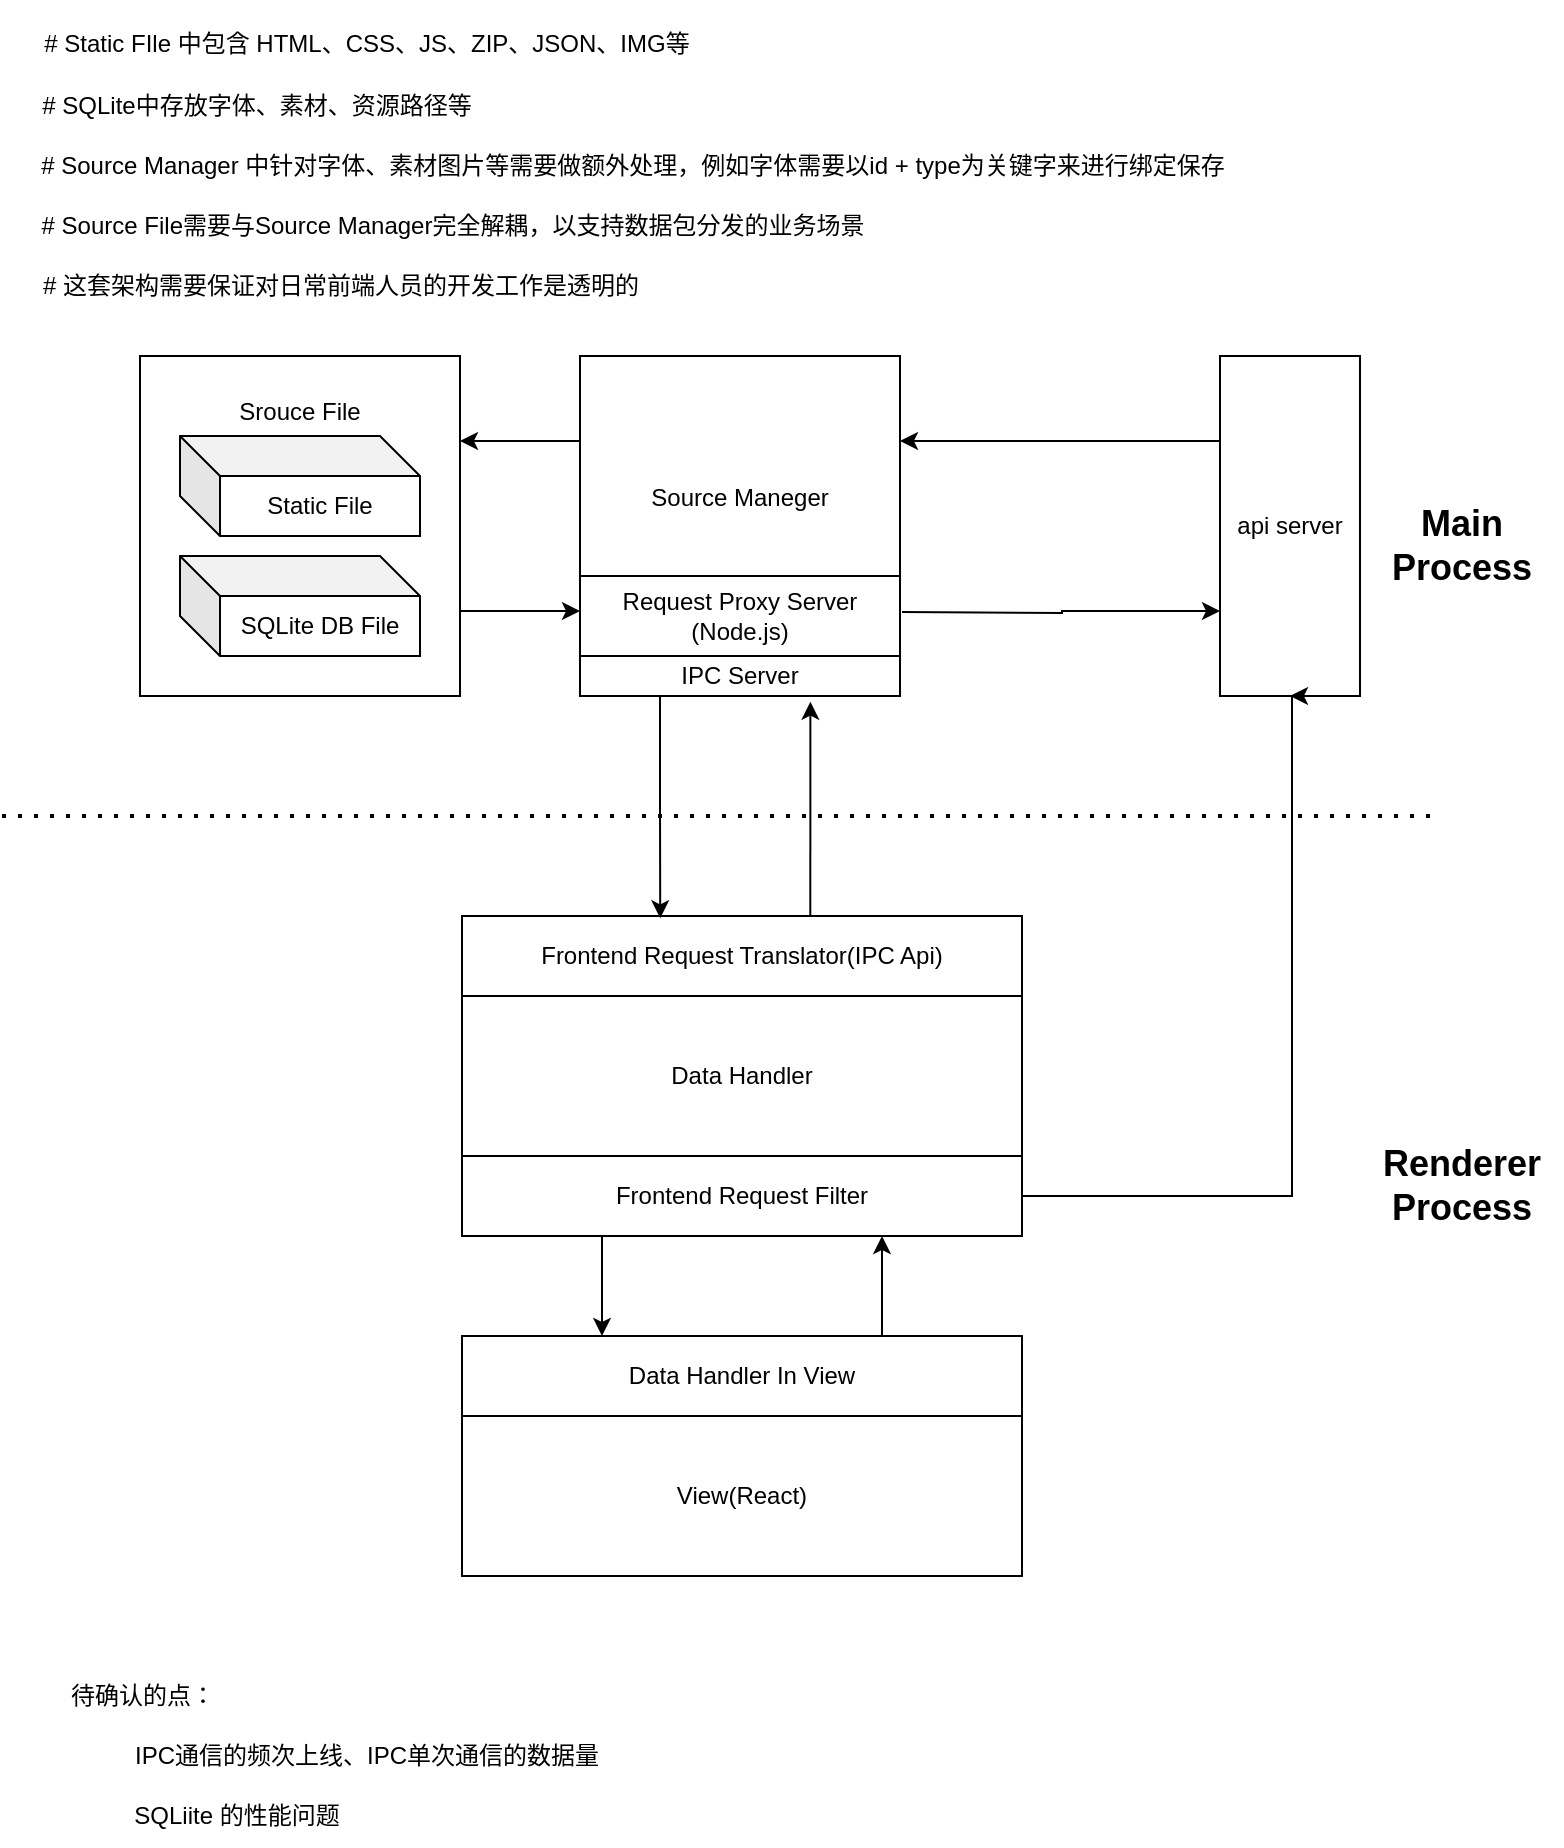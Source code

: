 <mxfile version="20.4.0" type="github">
  <diagram id="prtHgNgQTEPvFCAcTncT" name="Page-1">
    <mxGraphModel dx="1422" dy="787" grid="0" gridSize="10" guides="1" tooltips="1" connect="1" arrows="1" fold="1" page="1" pageScale="1" pageWidth="827" pageHeight="1169" math="0" shadow="0">
      <root>
        <mxCell id="0" />
        <mxCell id="1" parent="0" />
        <mxCell id="aQXGcBQVBR7q9q05tRQI-16" style="edgeStyle=orthogonalEdgeStyle;rounded=0;orthogonalLoop=1;jettySize=auto;html=1;exitX=1;exitY=0.75;exitDx=0;exitDy=0;entryX=0;entryY=0.75;entryDx=0;entryDy=0;" edge="1" parent="1" source="aQXGcBQVBR7q9q05tRQI-2" target="aQXGcBQVBR7q9q05tRQI-3">
          <mxGeometry relative="1" as="geometry" />
        </mxCell>
        <mxCell id="aQXGcBQVBR7q9q05tRQI-2" value="Srouce File&lt;br&gt;&lt;br&gt;&lt;br&gt;&lt;br&gt;&lt;br&gt;&lt;br&gt;&lt;br&gt;&lt;br&gt;&lt;br&gt;" style="rounded=0;whiteSpace=wrap;html=1;" vertex="1" parent="1">
          <mxGeometry x="109" y="240" width="160" height="170" as="geometry" />
        </mxCell>
        <mxCell id="aQXGcBQVBR7q9q05tRQI-15" style="edgeStyle=orthogonalEdgeStyle;rounded=0;orthogonalLoop=1;jettySize=auto;html=1;exitX=0;exitY=0.25;exitDx=0;exitDy=0;entryX=1;entryY=0.25;entryDx=0;entryDy=0;" edge="1" parent="1" source="aQXGcBQVBR7q9q05tRQI-3" target="aQXGcBQVBR7q9q05tRQI-2">
          <mxGeometry relative="1" as="geometry" />
        </mxCell>
        <mxCell id="aQXGcBQVBR7q9q05tRQI-18" style="edgeStyle=orthogonalEdgeStyle;rounded=0;orthogonalLoop=1;jettySize=auto;html=1;entryX=0;entryY=0.75;entryDx=0;entryDy=0;startArrow=none;" edge="1" parent="1" target="aQXGcBQVBR7q9q05tRQI-4">
          <mxGeometry relative="1" as="geometry">
            <mxPoint x="490" y="368" as="sourcePoint" />
          </mxGeometry>
        </mxCell>
        <mxCell id="aQXGcBQVBR7q9q05tRQI-3" value="Source Maneger&lt;br&gt;&lt;br&gt;&lt;br&gt;" style="rounded=0;whiteSpace=wrap;html=1;" vertex="1" parent="1">
          <mxGeometry x="329" y="240" width="160" height="170" as="geometry" />
        </mxCell>
        <mxCell id="aQXGcBQVBR7q9q05tRQI-17" style="edgeStyle=orthogonalEdgeStyle;rounded=0;orthogonalLoop=1;jettySize=auto;html=1;exitX=0;exitY=0.25;exitDx=0;exitDy=0;entryX=1;entryY=0.25;entryDx=0;entryDy=0;" edge="1" parent="1" source="aQXGcBQVBR7q9q05tRQI-4" target="aQXGcBQVBR7q9q05tRQI-3">
          <mxGeometry relative="1" as="geometry" />
        </mxCell>
        <mxCell id="aQXGcBQVBR7q9q05tRQI-4" value="api server" style="rounded=0;whiteSpace=wrap;html=1;" vertex="1" parent="1">
          <mxGeometry x="649" y="240" width="70" height="170" as="geometry" />
        </mxCell>
        <mxCell id="aQXGcBQVBR7q9q05tRQI-44" style="edgeStyle=orthogonalEdgeStyle;rounded=0;orthogonalLoop=1;jettySize=auto;html=1;exitX=0.622;exitY=-0.012;exitDx=0;exitDy=0;entryX=0.72;entryY=1.142;entryDx=0;entryDy=0;entryPerimeter=0;fontSize=12;exitPerimeter=0;" edge="1" parent="1" source="aQXGcBQVBR7q9q05tRQI-7" target="aQXGcBQVBR7q9q05tRQI-26">
          <mxGeometry relative="1" as="geometry" />
        </mxCell>
        <mxCell id="aQXGcBQVBR7q9q05tRQI-7" value="Frontend Request Translator(IPC Api)" style="rounded=0;whiteSpace=wrap;html=1;" vertex="1" parent="1">
          <mxGeometry x="270" y="520" width="280" height="40" as="geometry" />
        </mxCell>
        <mxCell id="aQXGcBQVBR7q9q05tRQI-8" value="&lt;span style=&quot;background-color: rgb(255, 255, 255);&quot;&gt;Data Handler&lt;/span&gt;" style="rounded=0;whiteSpace=wrap;html=1;" vertex="1" parent="1">
          <mxGeometry x="270" y="560" width="280" height="80" as="geometry" />
        </mxCell>
        <mxCell id="aQXGcBQVBR7q9q05tRQI-13" style="edgeStyle=orthogonalEdgeStyle;rounded=0;orthogonalLoop=1;jettySize=auto;html=1;exitX=1;exitY=0.5;exitDx=0;exitDy=0;entryX=0.5;entryY=1;entryDx=0;entryDy=0;" edge="1" parent="1" source="aQXGcBQVBR7q9q05tRQI-9" target="aQXGcBQVBR7q9q05tRQI-4">
          <mxGeometry relative="1" as="geometry">
            <Array as="points">
              <mxPoint x="685" y="660" />
            </Array>
          </mxGeometry>
        </mxCell>
        <mxCell id="aQXGcBQVBR7q9q05tRQI-21" style="edgeStyle=orthogonalEdgeStyle;rounded=0;orthogonalLoop=1;jettySize=auto;html=1;exitX=0.25;exitY=1;exitDx=0;exitDy=0;entryX=0.25;entryY=0;entryDx=0;entryDy=0;" edge="1" parent="1" source="aQXGcBQVBR7q9q05tRQI-9" target="aQXGcBQVBR7q9q05tRQI-10">
          <mxGeometry relative="1" as="geometry" />
        </mxCell>
        <mxCell id="aQXGcBQVBR7q9q05tRQI-9" value="Frontend Request Filter" style="rounded=0;whiteSpace=wrap;html=1;" vertex="1" parent="1">
          <mxGeometry x="270" y="640" width="280" height="40" as="geometry" />
        </mxCell>
        <mxCell id="aQXGcBQVBR7q9q05tRQI-22" style="edgeStyle=orthogonalEdgeStyle;rounded=0;orthogonalLoop=1;jettySize=auto;html=1;exitX=0.75;exitY=0;exitDx=0;exitDy=0;entryX=0.75;entryY=1;entryDx=0;entryDy=0;" edge="1" parent="1" source="aQXGcBQVBR7q9q05tRQI-10" target="aQXGcBQVBR7q9q05tRQI-9">
          <mxGeometry relative="1" as="geometry" />
        </mxCell>
        <mxCell id="aQXGcBQVBR7q9q05tRQI-10" value="Data Handler In View" style="rounded=0;whiteSpace=wrap;html=1;" vertex="1" parent="1">
          <mxGeometry x="270" y="730" width="280" height="40" as="geometry" />
        </mxCell>
        <mxCell id="aQXGcBQVBR7q9q05tRQI-11" value="&lt;span style=&quot;background-color: rgb(255, 255, 255);&quot;&gt;View(React)&lt;/span&gt;" style="rounded=0;whiteSpace=wrap;html=1;" vertex="1" parent="1">
          <mxGeometry x="270" y="770" width="280" height="80" as="geometry" />
        </mxCell>
        <mxCell id="aQXGcBQVBR7q9q05tRQI-23" value="SQLite DB File" style="shape=cube;whiteSpace=wrap;html=1;boundedLbl=1;backgroundOutline=1;darkOpacity=0.05;darkOpacity2=0.1;" vertex="1" parent="1">
          <mxGeometry x="129" y="340" width="120" height="50" as="geometry" />
        </mxCell>
        <mxCell id="aQXGcBQVBR7q9q05tRQI-24" value="Static File" style="shape=cube;whiteSpace=wrap;html=1;boundedLbl=1;backgroundOutline=1;darkOpacity=0.05;darkOpacity2=0.1;" vertex="1" parent="1">
          <mxGeometry x="129" y="280" width="120" height="50" as="geometry" />
        </mxCell>
        <mxCell id="aQXGcBQVBR7q9q05tRQI-43" style="edgeStyle=orthogonalEdgeStyle;rounded=0;orthogonalLoop=1;jettySize=auto;html=1;exitX=0.25;exitY=1;exitDx=0;exitDy=0;entryX=0.354;entryY=0.029;entryDx=0;entryDy=0;entryPerimeter=0;fontSize=12;" edge="1" parent="1" source="aQXGcBQVBR7q9q05tRQI-26" target="aQXGcBQVBR7q9q05tRQI-7">
          <mxGeometry relative="1" as="geometry" />
        </mxCell>
        <mxCell id="aQXGcBQVBR7q9q05tRQI-26" value="IPC Server" style="rounded=0;whiteSpace=wrap;html=1;" vertex="1" parent="1">
          <mxGeometry x="329" y="390" width="160" height="20" as="geometry" />
        </mxCell>
        <mxCell id="aQXGcBQVBR7q9q05tRQI-27" value="" style="endArrow=none;dashed=1;html=1;dashPattern=1 3;strokeWidth=2;rounded=0;" edge="1" parent="1">
          <mxGeometry width="50" height="50" relative="1" as="geometry">
            <mxPoint x="40" y="470" as="sourcePoint" />
            <mxPoint x="760" y="470" as="targetPoint" />
          </mxGeometry>
        </mxCell>
        <mxCell id="aQXGcBQVBR7q9q05tRQI-28" value="&lt;b&gt;&lt;font style=&quot;font-size: 18px;&quot;&gt;Main Process&lt;/font&gt;&lt;/b&gt;" style="text;html=1;strokeColor=none;fillColor=none;align=center;verticalAlign=middle;whiteSpace=wrap;rounded=0;" vertex="1" parent="1">
          <mxGeometry x="720" y="320" width="100" height="30" as="geometry" />
        </mxCell>
        <mxCell id="aQXGcBQVBR7q9q05tRQI-29" value="&lt;b&gt;&lt;font style=&quot;font-size: 18px;&quot;&gt;Renderer Process&lt;/font&gt;&lt;/b&gt;" style="text;html=1;strokeColor=none;fillColor=none;align=center;verticalAlign=middle;whiteSpace=wrap;rounded=0;" vertex="1" parent="1">
          <mxGeometry x="720" y="640" width="100" height="30" as="geometry" />
        </mxCell>
        <mxCell id="aQXGcBQVBR7q9q05tRQI-30" value="&lt;font style=&quot;font-size: 12px;&quot;&gt;# Static FIle 中包含 HTML、CSS、JS、ZIP、JSON、IMG等&lt;/font&gt;" style="text;html=1;align=center;verticalAlign=middle;resizable=0;points=[];autosize=1;strokeColor=none;fillColor=none;fontSize=18;" vertex="1" parent="1">
          <mxGeometry x="47" y="62" width="350" height="40" as="geometry" />
        </mxCell>
        <mxCell id="aQXGcBQVBR7q9q05tRQI-31" value="# SQLite中存放字体、素材、资源路径等" style="text;html=1;align=center;verticalAlign=middle;resizable=0;points=[];autosize=1;strokeColor=none;fillColor=none;fontSize=12;" vertex="1" parent="1">
          <mxGeometry x="47" y="100" width="240" height="30" as="geometry" />
        </mxCell>
        <mxCell id="aQXGcBQVBR7q9q05tRQI-32" value="# Source Manager 中针对字体、素材图片等需要做额外处理，例如字体需要以id + type为关键字来进行绑定保存" style="text;html=1;align=center;verticalAlign=middle;resizable=0;points=[];autosize=1;strokeColor=none;fillColor=none;fontSize=12;" vertex="1" parent="1">
          <mxGeometry x="45" y="130" width="620" height="30" as="geometry" />
        </mxCell>
        <mxCell id="aQXGcBQVBR7q9q05tRQI-33" value="# Source File需要与Source Manager完全解耦，以支持数据包分发的业务场景" style="text;html=1;align=center;verticalAlign=middle;resizable=0;points=[];autosize=1;strokeColor=none;fillColor=none;fontSize=12;" vertex="1" parent="1">
          <mxGeometry x="50" y="160" width="430" height="30" as="geometry" />
        </mxCell>
        <mxCell id="aQXGcBQVBR7q9q05tRQI-34" value="待确认的点：" style="text;html=1;align=center;verticalAlign=middle;resizable=0;points=[];autosize=1;strokeColor=none;fillColor=none;fontSize=12;" vertex="1" parent="1">
          <mxGeometry x="60" y="895" width="100" height="30" as="geometry" />
        </mxCell>
        <mxCell id="aQXGcBQVBR7q9q05tRQI-35" value="IPC通信的频次上线、IPC单次通信的数据量" style="text;html=1;align=center;verticalAlign=middle;resizable=0;points=[];autosize=1;strokeColor=none;fillColor=none;fontSize=12;" vertex="1" parent="1">
          <mxGeometry x="92" y="925" width="260" height="30" as="geometry" />
        </mxCell>
        <mxCell id="aQXGcBQVBR7q9q05tRQI-37" value="SQLiite 的性能问题" style="text;html=1;align=center;verticalAlign=middle;resizable=0;points=[];autosize=1;strokeColor=none;fillColor=none;fontSize=12;" vertex="1" parent="1">
          <mxGeometry x="92" y="955" width="130" height="30" as="geometry" />
        </mxCell>
        <mxCell id="aQXGcBQVBR7q9q05tRQI-38" value="# 这套架构需要保证对日常前端人员的开发工作是透明的" style="text;html=1;align=center;verticalAlign=middle;resizable=0;points=[];autosize=1;strokeColor=none;fillColor=none;fontSize=12;" vertex="1" parent="1">
          <mxGeometry x="49" y="190" width="320" height="30" as="geometry" />
        </mxCell>
        <mxCell id="aQXGcBQVBR7q9q05tRQI-39" value="Request Proxy Server (Node.js)" style="rounded=0;whiteSpace=wrap;html=1;fontSize=12;" vertex="1" parent="1">
          <mxGeometry x="329" y="350" width="160" height="40" as="geometry" />
        </mxCell>
      </root>
    </mxGraphModel>
  </diagram>
</mxfile>
